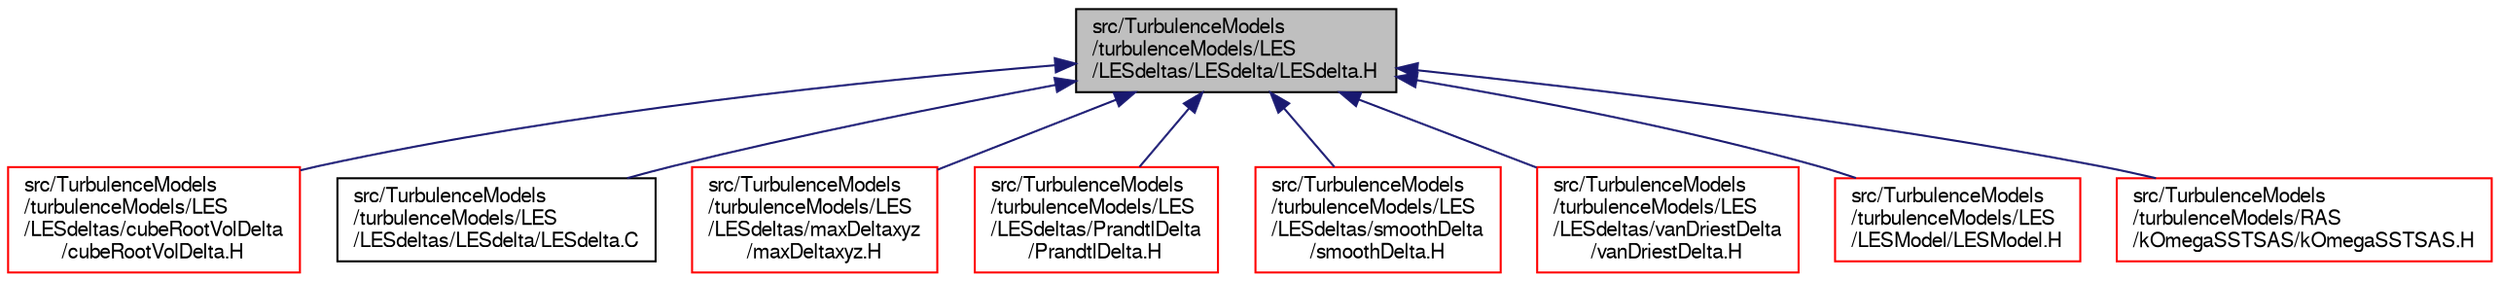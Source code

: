 digraph "src/TurbulenceModels/turbulenceModels/LES/LESdeltas/LESdelta/LESdelta.H"
{
  bgcolor="transparent";
  edge [fontname="FreeSans",fontsize="10",labelfontname="FreeSans",labelfontsize="10"];
  node [fontname="FreeSans",fontsize="10",shape=record];
  Node1 [label="src/TurbulenceModels\l/turbulenceModels/LES\l/LESdeltas/LESdelta/LESdelta.H",height=0.2,width=0.4,color="black", fillcolor="grey75", style="filled" fontcolor="black"];
  Node1 -> Node2 [dir="back",color="midnightblue",fontsize="10",style="solid",fontname="FreeSans"];
  Node2 [label="src/TurbulenceModels\l/turbulenceModels/LES\l/LESdeltas/cubeRootVolDelta\l/cubeRootVolDelta.H",height=0.2,width=0.4,color="red",URL="$a10146.html"];
  Node1 -> Node3 [dir="back",color="midnightblue",fontsize="10",style="solid",fontname="FreeSans"];
  Node3 [label="src/TurbulenceModels\l/turbulenceModels/LES\l/LESdeltas/LESdelta/LESdelta.C",height=0.2,width=0.4,color="black",URL="$a10149.html"];
  Node1 -> Node4 [dir="back",color="midnightblue",fontsize="10",style="solid",fontname="FreeSans"];
  Node4 [label="src/TurbulenceModels\l/turbulenceModels/LES\l/LESdeltas/maxDeltaxyz\l/maxDeltaxyz.H",height=0.2,width=0.4,color="red",URL="$a10152.html"];
  Node1 -> Node5 [dir="back",color="midnightblue",fontsize="10",style="solid",fontname="FreeSans"];
  Node5 [label="src/TurbulenceModels\l/turbulenceModels/LES\l/LESdeltas/PrandtlDelta\l/PrandtlDelta.H",height=0.2,width=0.4,color="red",URL="$a10154.html"];
  Node1 -> Node6 [dir="back",color="midnightblue",fontsize="10",style="solid",fontname="FreeSans"];
  Node6 [label="src/TurbulenceModels\l/turbulenceModels/LES\l/LESdeltas/smoothDelta\l/smoothDelta.H",height=0.2,width=0.4,color="red",URL="$a10156.html"];
  Node1 -> Node7 [dir="back",color="midnightblue",fontsize="10",style="solid",fontname="FreeSans"];
  Node7 [label="src/TurbulenceModels\l/turbulenceModels/LES\l/LESdeltas/vanDriestDelta\l/vanDriestDelta.H",height=0.2,width=0.4,color="red",URL="$a10159.html"];
  Node1 -> Node8 [dir="back",color="midnightblue",fontsize="10",style="solid",fontname="FreeSans"];
  Node8 [label="src/TurbulenceModels\l/turbulenceModels/LES\l/LESModel/LESModel.H",height=0.2,width=0.4,color="red",URL="$a10171.html"];
  Node1 -> Node9 [dir="back",color="midnightblue",fontsize="10",style="solid",fontname="FreeSans"];
  Node9 [label="src/TurbulenceModels\l/turbulenceModels/RAS\l/kOmegaSSTSAS/kOmegaSSTSAS.H",height=0.2,width=0.4,color="red",URL="$a10207.html"];
}

